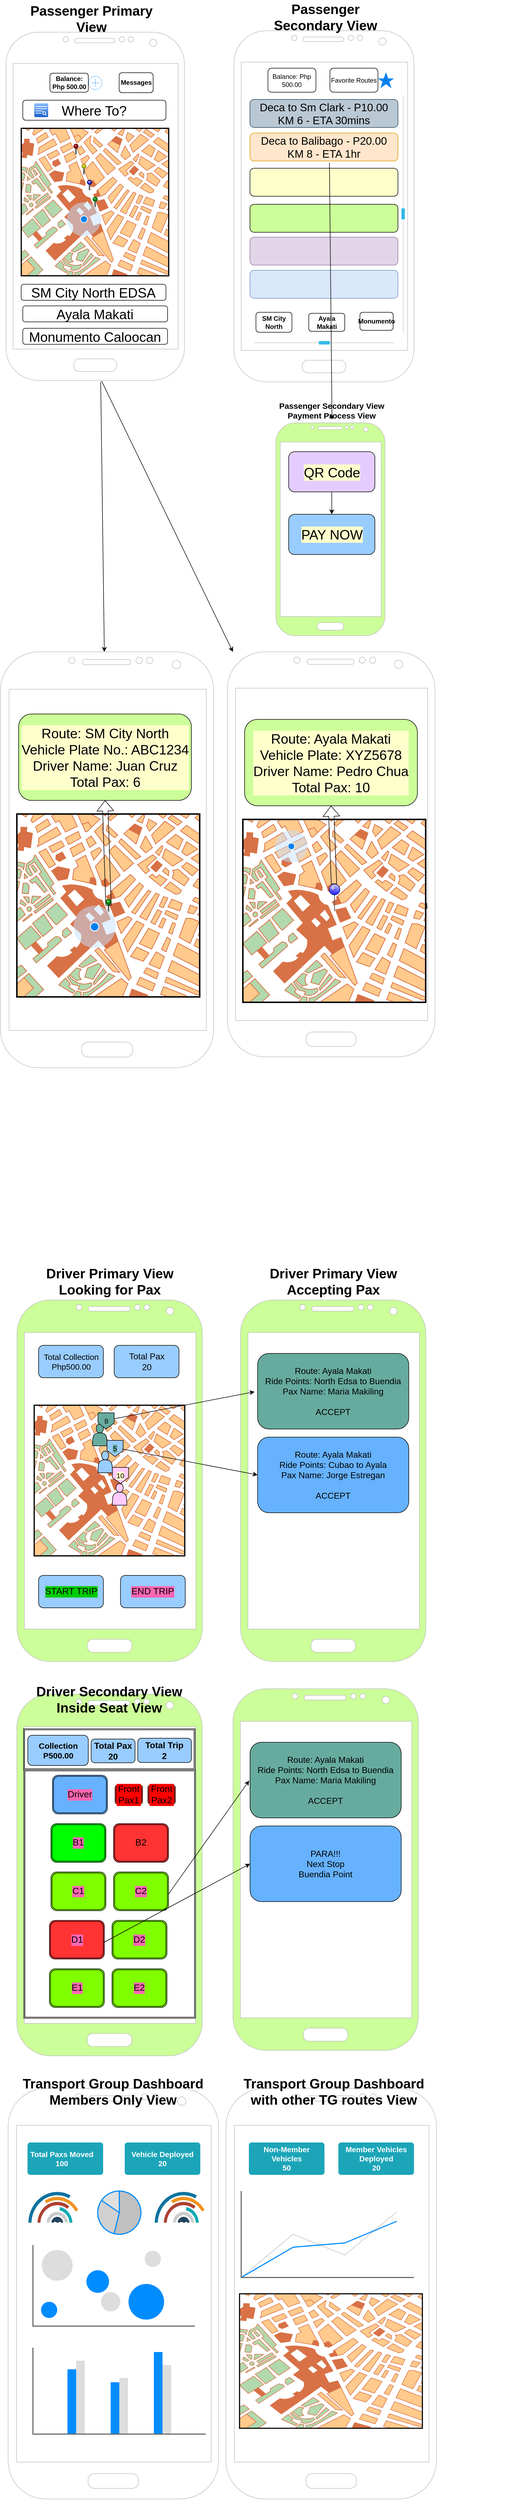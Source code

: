 <mxfile version="14.9.3" type="github">
  <diagram id="piDafpqhtRUU5qUU-vj8" name="Page-1">
    <mxGraphModel dx="1350" dy="1938" grid="1" gridSize="10" guides="1" tooltips="1" connect="1" arrows="1" fold="1" page="1" pageScale="1" pageWidth="827" pageHeight="1169" math="0" shadow="0">
      <root>
        <mxCell id="0" />
        <mxCell id="1" parent="0" />
        <mxCell id="udgCYuw0WRuSbdg0uXdK-69" value="" style="endArrow=classic;html=1;fontSize=25;fontColor=none;exitX=0.531;exitY=1.005;exitDx=0;exitDy=0;exitPerimeter=0;" parent="1" source="x3bXPSNRKuim9LjTw-3l-4" target="udgCYuw0WRuSbdg0uXdK-16" edge="1">
          <mxGeometry width="50" height="50" relative="1" as="geometry">
            <mxPoint x="710" y="-66" as="sourcePoint" />
            <mxPoint x="760" y="-116" as="targetPoint" />
          </mxGeometry>
        </mxCell>
        <mxCell id="udgCYuw0WRuSbdg0uXdK-70" value="" style="endArrow=classic;html=1;fontSize=25;fontColor=none;exitX=0.536;exitY=1.002;exitDx=0;exitDy=0;exitPerimeter=0;" parent="1" source="x3bXPSNRKuim9LjTw-3l-4" target="udgCYuw0WRuSbdg0uXdK-18" edge="1">
          <mxGeometry width="50" height="50" relative="1" as="geometry">
            <mxPoint x="496.906" y="-201.65" as="sourcePoint" />
            <mxPoint x="494.447" y="-146" as="targetPoint" />
          </mxGeometry>
        </mxCell>
        <mxCell id="udgCYuw0WRuSbdg0uXdK-122" value="" style="group" parent="1" vertex="1" connectable="0">
          <mxGeometry x="20" y="-1140" width="755.76" height="680" as="geometry" />
        </mxCell>
        <mxCell id="x3bXPSNRKuim9LjTw-3l-4" value="" style="verticalLabelPosition=bottom;verticalAlign=top;html=1;shadow=0;dashed=0;strokeWidth=1;shape=mxgraph.android.phone2;strokeColor=#c0c0c0;" parent="udgCYuw0WRuSbdg0uXdK-122" vertex="1">
          <mxGeometry y="32.601" width="330.571" height="644.62" as="geometry" />
        </mxCell>
        <mxCell id="x3bXPSNRKuim9LjTw-3l-10" value="" style="group" parent="udgCYuw0WRuSbdg0uXdK-122" vertex="1" connectable="0">
          <mxGeometry x="28.215" y="210.428" width="274.148" height="274.149" as="geometry" />
        </mxCell>
        <mxCell id="x3bXPSNRKuim9LjTw-3l-5" value="" style="verticalLabelPosition=bottom;shadow=0;dashed=0;align=center;html=1;verticalAlign=top;strokeWidth=1;shape=mxgraph.mockup.misc.map;" parent="x3bXPSNRKuim9LjTw-3l-10" vertex="1">
          <mxGeometry width="274.148" height="274.149" as="geometry" />
        </mxCell>
        <mxCell id="x3bXPSNRKuim9LjTw-3l-6" value="" style="verticalLabelPosition=top;shadow=0;dashed=0;align=center;html=1;verticalAlign=bottom;strokeWidth=1;shape=mxgraph.mockup.misc.pin;fillColor2=#ccccff;fillColor3=#0000ff;strokeColor=#000066;" parent="x3bXPSNRKuim9LjTw-3l-10" vertex="1">
          <mxGeometry x="122.937" y="96.323" width="7.409" height="18.524" as="geometry" />
        </mxCell>
        <mxCell id="x3bXPSNRKuim9LjTw-3l-7" value="" style="verticalLabelPosition=top;shadow=0;dashed=0;align=center;html=1;verticalAlign=bottom;strokeWidth=1;shape=mxgraph.mockup.misc.pin;fillColor2=#ffff00;fillColor3=#888800;strokeColor=#999900;" parent="x3bXPSNRKuim9LjTw-3l-10" vertex="1">
          <mxGeometry x="112.564" y="66.685" width="7.409" height="18.524" as="geometry" />
        </mxCell>
        <mxCell id="x3bXPSNRKuim9LjTw-3l-8" value="" style="verticalLabelPosition=top;shadow=0;dashed=0;align=center;html=1;verticalAlign=bottom;strokeWidth=1;shape=mxgraph.mockup.misc.pin;fillColor2=#dd0000;fillColor3=#440000;strokeColor=#660000;" parent="x3bXPSNRKuim9LjTw-3l-10" vertex="1">
          <mxGeometry x="97.745" y="29.638" width="7.409" height="18.524" as="geometry" />
        </mxCell>
        <mxCell id="x3bXPSNRKuim9LjTw-3l-9" value="" style="verticalLabelPosition=top;shadow=0;dashed=0;align=center;html=1;verticalAlign=bottom;strokeWidth=1;shape=mxgraph.mockup.misc.pin;fillColor2=#00dd00;fillColor3=#004400;strokeColor=#006600;" parent="x3bXPSNRKuim9LjTw-3l-10" vertex="1">
          <mxGeometry x="133.369" y="127.813" width="7.409" height="18.524" as="geometry" />
        </mxCell>
        <mxCell id="udgCYuw0WRuSbdg0uXdK-47" value="" style="html=1;verticalLabelPosition=bottom;labelBackgroundColor=#ffffff;verticalAlign=top;shadow=0;dashed=0;strokeWidth=2;shape=mxgraph.ios7.misc.current_location;strokeColor=#ffffff;fillColor=#0080F0;fontSize=25;" parent="x3bXPSNRKuim9LjTw-3l-10" vertex="1">
          <mxGeometry x="84.778" y="137.074" width="62.98" height="62.98" as="geometry" />
        </mxCell>
        <mxCell id="udgCYuw0WRuSbdg0uXdK-1" value="Passenger Primary View" style="text;html=1;strokeColor=none;fillColor=none;align=center;verticalAlign=middle;whiteSpace=wrap;rounded=0;fontStyle=1;fontSize=25;" parent="udgCYuw0WRuSbdg0uXdK-122" vertex="1">
          <mxGeometry x="43.716" y="2.964" width="228.951" height="7.409" as="geometry" />
        </mxCell>
        <mxCell id="udgCYuw0WRuSbdg0uXdK-2" value="" style="verticalLabelPosition=bottom;verticalAlign=top;html=1;shadow=0;dashed=0;strokeWidth=1;shape=mxgraph.android.phone2;strokeColor=#c0c0c0;fontSize=25;" parent="udgCYuw0WRuSbdg0uXdK-122" vertex="1">
          <mxGeometry x="422.336" y="29.823" width="333.424" height="650.177" as="geometry" />
        </mxCell>
        <mxCell id="udgCYuw0WRuSbdg0uXdK-3" value="Balance: Php 500.00" style="rounded=1;whiteSpace=wrap;html=1;" parent="udgCYuw0WRuSbdg0uXdK-122" vertex="1">
          <mxGeometry x="485.316" y="99.286" width="88.913" height="44.457" as="geometry" />
        </mxCell>
        <mxCell id="udgCYuw0WRuSbdg0uXdK-4" value="Deca to Sm Clark - P10.00&lt;br style=&quot;font-size: 20px;&quot;&gt;KM 6 - ETA 30mins" style="rounded=1;whiteSpace=wrap;html=1;fontSize=20;fillColor=#bac8d3;strokeColor=#23445d;" parent="udgCYuw0WRuSbdg0uXdK-122" vertex="1">
          <mxGeometry x="451.974" y="157.08" width="274.148" height="51.866" as="geometry" />
        </mxCell>
        <mxCell id="udgCYuw0WRuSbdg0uXdK-5" value="Deca to Balibago - P20.00&lt;br style=&quot;font-size: 20px;&quot;&gt;KM 8 - ETA 1hr" style="rounded=1;whiteSpace=wrap;html=1;fontSize=20;fillColor=#ffe6cc;strokeColor=#d79b00;" parent="udgCYuw0WRuSbdg0uXdK-122" vertex="1">
          <mxGeometry x="451.974" y="219.319" width="274.148" height="51.866" as="geometry" />
        </mxCell>
        <mxCell id="udgCYuw0WRuSbdg0uXdK-6" value="" style="rounded=1;whiteSpace=wrap;html=1;fontSize=25;labelBackgroundColor=#FFFFCC;noLabel=1;fontColor=none;fillColor=#FFFFCC;" parent="udgCYuw0WRuSbdg0uXdK-122" vertex="1">
          <mxGeometry x="451.974" y="284.522" width="274.148" height="51.866" as="geometry" />
        </mxCell>
        <mxCell id="udgCYuw0WRuSbdg0uXdK-7" value="" style="rounded=1;whiteSpace=wrap;html=1;fontSize=25;fillColor=#CCFF99;" parent="udgCYuw0WRuSbdg0uXdK-122" vertex="1">
          <mxGeometry x="451.974" y="351.207" width="274.148" height="51.866" as="geometry" />
        </mxCell>
        <mxCell id="udgCYuw0WRuSbdg0uXdK-8" value="" style="rounded=1;whiteSpace=wrap;html=1;fontSize=25;fillColor=#e1d5e7;strokeColor=#9673a6;" parent="udgCYuw0WRuSbdg0uXdK-122" vertex="1">
          <mxGeometry x="451.974" y="411.964" width="274.148" height="51.866" as="geometry" />
        </mxCell>
        <mxCell id="udgCYuw0WRuSbdg0uXdK-9" value="" style="rounded=1;whiteSpace=wrap;html=1;fontSize=25;fillColor=#dae8fc;strokeColor=#6c8ebf;" parent="udgCYuw0WRuSbdg0uXdK-122" vertex="1">
          <mxGeometry x="451.974" y="473.462" width="274.148" height="51.866" as="geometry" />
        </mxCell>
        <mxCell id="udgCYuw0WRuSbdg0uXdK-11" value="Passenger Secondary View" style="text;html=1;strokeColor=none;fillColor=none;align=center;verticalAlign=middle;whiteSpace=wrap;rounded=0;fontStyle=1;fontSize=25;" parent="udgCYuw0WRuSbdg0uXdK-122" vertex="1">
          <mxGeometry x="464.57" width="254.143" height="7.409" as="geometry" />
        </mxCell>
        <mxCell id="udgCYuw0WRuSbdg0uXdK-12" value="SM City North EDSA" style="rounded=1;whiteSpace=wrap;html=1;fontSize=25;" parent="udgCYuw0WRuSbdg0uXdK-122" vertex="1">
          <mxGeometry x="28.215" y="499.395" width="268.161" height="29.638" as="geometry" />
        </mxCell>
        <mxCell id="udgCYuw0WRuSbdg0uXdK-13" value="Where To?" style="rounded=1;whiteSpace=wrap;html=1;fontSize=25;" parent="udgCYuw0WRuSbdg0uXdK-122" vertex="1">
          <mxGeometry x="31.208" y="158.562" width="265.168" height="37.047" as="geometry" />
        </mxCell>
        <mxCell id="udgCYuw0WRuSbdg0uXdK-19" value="&lt;b&gt;SM City North&lt;/b&gt;" style="rounded=1;whiteSpace=wrap;html=1;" parent="udgCYuw0WRuSbdg0uXdK-122" vertex="1">
          <mxGeometry x="463.088" y="551.261" width="66.685" height="37.047" as="geometry" />
        </mxCell>
        <mxCell id="udgCYuw0WRuSbdg0uXdK-20" value="&lt;b&gt;Ayala Makati&lt;/b&gt;" style="rounded=1;whiteSpace=wrap;html=1;" parent="udgCYuw0WRuSbdg0uXdK-122" vertex="1">
          <mxGeometry x="560.892" y="553.114" width="66.685" height="33.342" as="geometry" />
        </mxCell>
        <mxCell id="udgCYuw0WRuSbdg0uXdK-21" value="&lt;b&gt;Monumento&lt;/b&gt;" style="rounded=1;whiteSpace=wrap;html=1;" parent="udgCYuw0WRuSbdg0uXdK-122" vertex="1">
          <mxGeometry x="655.733" y="551.261" width="61.498" height="33.342" as="geometry" />
        </mxCell>
        <mxCell id="udgCYuw0WRuSbdg0uXdK-35" value="" style="verticalLabelPosition=bottom;verticalAlign=top;html=1;shadow=0;dashed=0;strokeWidth=1;shape=mxgraph.android.quickscroll3;dy=0.5;fillColor=#33b5e5;strokeColor=#66D5F5;fontSize=25;" parent="udgCYuw0WRuSbdg0uXdK-122" vertex="1">
          <mxGeometry x="733.532" y="149.67" width="4.446" height="438.638" as="geometry" />
        </mxCell>
        <mxCell id="udgCYuw0WRuSbdg0uXdK-37" value="Messages" style="rounded=1;whiteSpace=wrap;html=1;fontStyle=1" parent="udgCYuw0WRuSbdg0uXdK-122" vertex="1">
          <mxGeometry x="209.686" y="107.622" width="62.98" height="37.047" as="geometry" />
        </mxCell>
        <mxCell id="udgCYuw0WRuSbdg0uXdK-38" value="Favorite Routes" style="rounded=1;whiteSpace=wrap;html=1;" parent="udgCYuw0WRuSbdg0uXdK-122" vertex="1">
          <mxGeometry x="600.162" y="99.286" width="88.913" height="44.457" as="geometry" />
        </mxCell>
        <mxCell id="udgCYuw0WRuSbdg0uXdK-39" value="" style="verticalLabelPosition=bottom;verticalAlign=top;html=1;shadow=0;dashed=0;strokeWidth=1;shape=mxgraph.android.quickscroll3;dy=0.5;fillColor=#33b5e5;strokeColor=#66D5F5;fontSize=25;rotation=90;" parent="udgCYuw0WRuSbdg0uXdK-122" vertex="1">
          <mxGeometry x="587.566" y="477.908" width="4.446" height="259.33" as="geometry" />
        </mxCell>
        <mxCell id="udgCYuw0WRuSbdg0uXdK-46" value="" style="verticalLabelPosition=bottom;verticalAlign=top;html=1;shadow=0;dashed=0;strokeWidth=1;shape=mxgraph.ios.iSortFindIcon;fillColor=#8BbEff;fillColor2=#135Ec8;strokeColor=#ffffff;fontSize=25;" parent="udgCYuw0WRuSbdg0uXdK-122" vertex="1">
          <mxGeometry x="51.866" y="163.563" width="27.044" height="27.044" as="geometry" />
        </mxCell>
        <mxCell id="udgCYuw0WRuSbdg0uXdK-52" value="Monumento Caloocan" style="rounded=1;whiteSpace=wrap;html=1;fontSize=25;" parent="udgCYuw0WRuSbdg0uXdK-122" vertex="1">
          <mxGeometry x="31.208" y="580.899" width="268.161" height="29.638" as="geometry" />
        </mxCell>
        <mxCell id="udgCYuw0WRuSbdg0uXdK-54" value="" style="html=1;verticalLabelPosition=bottom;labelBackgroundColor=#ffffff;verticalAlign=top;shadow=0;dashed=0;strokeWidth=2;shape=mxgraph.ios7.misc.star;fillColor=#0080f0;strokeColor=none;fontSize=25;" parent="udgCYuw0WRuSbdg0uXdK-122" vertex="1">
          <mxGeometry x="689.075" y="106.696" width="29.638" height="29.638" as="geometry" />
        </mxCell>
        <mxCell id="udgCYuw0WRuSbdg0uXdK-53" value="Ayala Makati" style="rounded=1;whiteSpace=wrap;html=1;fontSize=25;" parent="udgCYuw0WRuSbdg0uXdK-122" vertex="1">
          <mxGeometry x="31.208" y="539.406" width="268.161" height="29.638" as="geometry" />
        </mxCell>
        <mxCell id="udgCYuw0WRuSbdg0uXdK-55" value="" style="group" parent="udgCYuw0WRuSbdg0uXdK-122" vertex="1" connectable="0">
          <mxGeometry x="81.504" y="108.548" width="96.322" height="35.195" as="geometry" />
        </mxCell>
        <mxCell id="x3bXPSNRKuim9LjTw-3l-11" value="Balance: Php 500.00" style="rounded=1;whiteSpace=wrap;html=1;fontStyle=1" parent="udgCYuw0WRuSbdg0uXdK-55" vertex="1">
          <mxGeometry width="71.101" height="35.195" as="geometry" />
        </mxCell>
        <mxCell id="udgCYuw0WRuSbdg0uXdK-51" value="" style="html=1;verticalLabelPosition=bottom;labelBackgroundColor=#ffffff;verticalAlign=top;shadow=0;dashed=0;strokeWidth=2;shape=mxgraph.ios7.misc.increase;strokeColor=#0080f0;fontSize=25;" parent="udgCYuw0WRuSbdg0uXdK-55" vertex="1">
          <mxGeometry x="71.627" y="5.557" width="24.696" height="24.696" as="geometry" />
        </mxCell>
        <mxCell id="udgCYuw0WRuSbdg0uXdK-74" value="" style="endArrow=classic;html=1;fontSize=25;fontColor=none;exitX=0.537;exitY=1.063;exitDx=0;exitDy=0;exitPerimeter=0;" parent="1" source="udgCYuw0WRuSbdg0uXdK-5" edge="1">
          <mxGeometry width="50" height="50" relative="1" as="geometry">
            <mxPoint x="1540" y="-760" as="sourcePoint" />
            <mxPoint x="624" y="-390" as="targetPoint" />
          </mxGeometry>
        </mxCell>
        <mxCell id="udgCYuw0WRuSbdg0uXdK-124" value="" style="group" parent="1" vertex="1" connectable="0">
          <mxGeometry x="10" y="30" width="976" height="780" as="geometry" />
        </mxCell>
        <mxCell id="udgCYuw0WRuSbdg0uXdK-16" value="" style="verticalLabelPosition=bottom;verticalAlign=top;html=1;shadow=0;dashed=0;strokeWidth=1;shape=mxgraph.android.phone2;strokeColor=#c0c0c0;fontSize=25;" parent="udgCYuw0WRuSbdg0uXdK-124" vertex="1">
          <mxGeometry y="10" width="394.87" height="770" as="geometry" />
        </mxCell>
        <mxCell id="udgCYuw0WRuSbdg0uXdK-56" value="Route: SM City North&lt;br&gt;Vehicle Plate No.: ABC1234&lt;br&gt;Driver Name: Juan Cruz&lt;br&gt;Total Pax: 6" style="rounded=1;whiteSpace=wrap;html=1;labelBackgroundColor=#FFFFCC;fontSize=25;fontColor=none;fillColor=#CCFF99;" parent="udgCYuw0WRuSbdg0uXdK-124" vertex="1">
          <mxGeometry x="33.5" y="125" width="320" height="160" as="geometry" />
        </mxCell>
        <mxCell id="udgCYuw0WRuSbdg0uXdK-60" value="" style="group" parent="udgCYuw0WRuSbdg0uXdK-124" vertex="1" connectable="0">
          <mxGeometry x="30" y="310" width="340" height="340" as="geometry" />
        </mxCell>
        <mxCell id="udgCYuw0WRuSbdg0uXdK-57" value="" style="verticalLabelPosition=bottom;shadow=0;dashed=0;align=center;html=1;verticalAlign=top;strokeWidth=1;shape=mxgraph.mockup.misc.map;" parent="udgCYuw0WRuSbdg0uXdK-60" vertex="1">
          <mxGeometry width="340.0" height="340" as="geometry" />
        </mxCell>
        <mxCell id="udgCYuw0WRuSbdg0uXdK-58" value="" style="verticalLabelPosition=top;shadow=0;dashed=0;align=center;html=1;verticalAlign=bottom;strokeWidth=1;shape=mxgraph.mockup.misc.pin;fillColor2=#00dd00;fillColor3=#004400;strokeColor=#006600;" parent="udgCYuw0WRuSbdg0uXdK-60" vertex="1">
          <mxGeometry x="165.405" y="158.514" width="9.189" height="22.973" as="geometry" />
        </mxCell>
        <mxCell id="udgCYuw0WRuSbdg0uXdK-59" value="" style="html=1;verticalLabelPosition=bottom;labelBackgroundColor=#ffffff;verticalAlign=top;shadow=0;dashed=0;strokeWidth=2;shape=mxgraph.ios7.misc.current_location;strokeColor=#ffffff;fillColor=#0080F0;fontSize=25;" parent="udgCYuw0WRuSbdg0uXdK-60" vertex="1">
          <mxGeometry x="105.143" y="170" width="78.108" height="78.108" as="geometry" />
        </mxCell>
        <mxCell id="udgCYuw0WRuSbdg0uXdK-61" value="" style="shape=flexArrow;endArrow=classic;html=1;fontSize=25;fontColor=none;entryX=0.5;entryY=1;entryDx=0;entryDy=0;" parent="udgCYuw0WRuSbdg0uXdK-60" target="udgCYuw0WRuSbdg0uXdK-56" edge="1">
          <mxGeometry width="50" height="50" relative="1" as="geometry">
            <mxPoint x="170" y="170" as="sourcePoint" />
            <mxPoint x="200" y="60" as="targetPoint" />
          </mxGeometry>
        </mxCell>
        <mxCell id="udgCYuw0WRuSbdg0uXdK-66" value="" style="shape=flexArrow;endArrow=none;html=1;fontSize=25;fontColor=none;entryX=0.5;entryY=1;entryDx=0;entryDy=0;" parent="udgCYuw0WRuSbdg0uXdK-124" target="udgCYuw0WRuSbdg0uXdK-65" edge="1">
          <mxGeometry width="50" height="50" relative="1" as="geometry">
            <mxPoint x="790.0" y="480" as="sourcePoint" />
            <mxPoint x="783.5" y="285" as="targetPoint" />
          </mxGeometry>
        </mxCell>
        <mxCell id="udgCYuw0WRuSbdg0uXdK-127" value="" style="group" parent="udgCYuw0WRuSbdg0uXdK-124" vertex="1" connectable="0">
          <mxGeometry x="420" y="10" width="384.62" height="750" as="geometry" />
        </mxCell>
        <mxCell id="udgCYuw0WRuSbdg0uXdK-18" value="" style="verticalLabelPosition=bottom;verticalAlign=top;html=1;shadow=0;dashed=0;strokeWidth=1;shape=mxgraph.android.phone2;strokeColor=#c0c0c0;fontSize=25;" parent="udgCYuw0WRuSbdg0uXdK-127" vertex="1">
          <mxGeometry width="384.62" height="750" as="geometry" />
        </mxCell>
        <mxCell id="udgCYuw0WRuSbdg0uXdK-62" value="Route: Ayala Makati&lt;br&gt;Vehicle Plate: XYZ5678&lt;br&gt;Driver Name: Pedro Chua&lt;br&gt;Total Pax: 10" style="rounded=1;whiteSpace=wrap;html=1;labelBackgroundColor=#FFFFCC;fontSize=25;fontColor=none;fillColor=#CCFF99;" parent="udgCYuw0WRuSbdg0uXdK-127" vertex="1">
          <mxGeometry x="32.12" y="125" width="320" height="160" as="geometry" />
        </mxCell>
        <mxCell id="udgCYuw0WRuSbdg0uXdK-63" value="" style="verticalLabelPosition=bottom;shadow=0;dashed=0;align=center;html=1;verticalAlign=top;strokeWidth=1;shape=mxgraph.mockup.misc.map;" parent="udgCYuw0WRuSbdg0uXdK-127" vertex="1">
          <mxGeometry x="28.62" y="310" width="340.0" height="340" as="geometry" />
        </mxCell>
        <mxCell id="udgCYuw0WRuSbdg0uXdK-64" value="" style="shape=flexArrow;endArrow=classic;html=1;fontSize=25;fontColor=none;entryX=0.5;entryY=1;entryDx=0;entryDy=0;startArrow=none;" parent="udgCYuw0WRuSbdg0uXdK-127" source="udgCYuw0WRuSbdg0uXdK-65" target="udgCYuw0WRuSbdg0uXdK-62" edge="1">
          <mxGeometry width="50" height="50" relative="1" as="geometry">
            <mxPoint x="198.62" y="480" as="sourcePoint" />
            <mxPoint x="-21.38" y="-320" as="targetPoint" />
          </mxGeometry>
        </mxCell>
        <mxCell id="udgCYuw0WRuSbdg0uXdK-65" value="" style="verticalLabelPosition=top;html=1;shadow=0;dashed=0;verticalAlign=bottom;strokeWidth=1;shape=mxgraph.ios.iPin;fillColor2=#ccccff;fillColor3=#0000ff;strokeColor=#000066;labelBackgroundColor=#FFFFCC;fontSize=25;fontColor=none;fillColor=#CCFF99;" parent="udgCYuw0WRuSbdg0uXdK-127" vertex="1">
          <mxGeometry x="188.62" y="430" width="20" height="50" as="geometry" />
        </mxCell>
        <mxCell id="udgCYuw0WRuSbdg0uXdK-68" value="" style="html=1;verticalLabelPosition=bottom;labelBackgroundColor=#ffffff;verticalAlign=top;shadow=0;dashed=0;strokeWidth=2;shape=mxgraph.ios7.misc.current_location;strokeColor=#ffffff;fillColor=#0080F0;fontSize=25;fontColor=none;" parent="udgCYuw0WRuSbdg0uXdK-127" vertex="1">
          <mxGeometry x="88.62" y="330" width="60" height="60" as="geometry" />
        </mxCell>
        <mxCell id="udgCYuw0WRuSbdg0uXdK-123" value="" style="group" parent="1" vertex="1" connectable="0">
          <mxGeometry x="520" y="-410" width="204.97" height="420" as="geometry" />
        </mxCell>
        <mxCell id="udgCYuw0WRuSbdg0uXdK-72" value="" style="verticalLabelPosition=bottom;verticalAlign=top;html=1;shadow=0;dashed=0;strokeWidth=1;shape=mxgraph.android.phone2;strokeColor=#c0c0c0;labelBackgroundColor=#FFFFCC;fontSize=25;fontColor=none;fillColor=#CCFF99;" parent="udgCYuw0WRuSbdg0uXdK-123" vertex="1">
          <mxGeometry y="26.028" width="202.036" height="393.972" as="geometry" />
        </mxCell>
        <mxCell id="udgCYuw0WRuSbdg0uXdK-73" value="QR Code" style="rounded=1;whiteSpace=wrap;html=1;labelBackgroundColor=#FFFFCC;fontSize=25;fontColor=none;fillColor=#E5CCFF;" parent="udgCYuw0WRuSbdg0uXdK-123" vertex="1">
          <mxGeometry x="23.662" y="79.268" width="159.717" height="74.535" as="geometry" />
        </mxCell>
        <mxCell id="udgCYuw0WRuSbdg0uXdK-76" value="PAY NOW" style="rounded=1;whiteSpace=wrap;html=1;labelBackgroundColor=#FFFFCC;fontSize=25;fontColor=none;fillColor=#99CCFF;" parent="udgCYuw0WRuSbdg0uXdK-123" vertex="1">
          <mxGeometry x="23.662" y="195.211" width="159.717" height="74.535" as="geometry" />
        </mxCell>
        <mxCell id="udgCYuw0WRuSbdg0uXdK-96" value="Passenger Secondary View&lt;br style=&quot;font-size: 15px;&quot;&gt;Payment Process View" style="text;html=1;strokeColor=none;fillColor=none;align=center;verticalAlign=middle;whiteSpace=wrap;rounded=0;fontStyle=1;fontSize=15;" parent="udgCYuw0WRuSbdg0uXdK-123" vertex="1">
          <mxGeometry x="2.07" width="202.9" height="5.915" as="geometry" />
        </mxCell>
        <mxCell id="udgCYuw0WRuSbdg0uXdK-77" value="" style="endArrow=classic;html=1;fontSize=25;fontColor=none;entryX=0.5;entryY=0;entryDx=0;entryDy=0;exitX=0.5;exitY=1;exitDx=0;exitDy=0;" parent="udgCYuw0WRuSbdg0uXdK-123" source="udgCYuw0WRuSbdg0uXdK-73" target="udgCYuw0WRuSbdg0uXdK-76" edge="1">
          <mxGeometry width="50" height="50" relative="1" as="geometry">
            <mxPoint x="910.978" y="-449.577" as="sourcePoint" />
            <mxPoint x="940.555" y="-479.155" as="targetPoint" />
          </mxGeometry>
        </mxCell>
        <mxCell id="udgCYuw0WRuSbdg0uXdK-126" value="" style="group" parent="1" vertex="1" connectable="0">
          <mxGeometry x="40" y="1200" width="757.84" height="1439.5" as="geometry" />
        </mxCell>
        <mxCell id="udgCYuw0WRuSbdg0uXdK-71" value="" style="verticalLabelPosition=bottom;verticalAlign=top;html=1;shadow=0;dashed=0;strokeWidth=1;shape=mxgraph.android.phone2;strokeColor=#c0c0c0;labelBackgroundColor=#FFFFCC;fontSize=25;fontColor=none;fillColor=#CCFF99;" parent="udgCYuw0WRuSbdg0uXdK-126" vertex="1">
          <mxGeometry x="414.5" y="40" width="343.34" height="669.5" as="geometry" />
        </mxCell>
        <mxCell id="udgCYuw0WRuSbdg0uXdK-78" value="" style="verticalLabelPosition=bottom;verticalAlign=top;html=1;shadow=0;dashed=0;strokeWidth=1;shape=mxgraph.android.phone2;strokeColor=#c0c0c0;labelBackgroundColor=#FFFFCC;fontSize=25;fontColor=none;fillColor=#CCFF99;" parent="udgCYuw0WRuSbdg0uXdK-126" vertex="1">
          <mxGeometry x="0.5" y="40" width="343.34" height="669.5" as="geometry" />
        </mxCell>
        <mxCell id="udgCYuw0WRuSbdg0uXdK-79" value="" style="verticalLabelPosition=bottom;shadow=0;dashed=0;align=center;html=1;verticalAlign=top;strokeWidth=1;shape=mxgraph.mockup.misc.map;" parent="udgCYuw0WRuSbdg0uXdK-126" vertex="1">
          <mxGeometry x="32.17" y="234.75" width="280" height="280" as="geometry" />
        </mxCell>
        <mxCell id="udgCYuw0WRuSbdg0uXdK-80" value="Total Collection&lt;br style=&quot;font-size: 15px;&quot;&gt;Php500.00" style="rounded=1;whiteSpace=wrap;html=1;labelBackgroundColor=none;fontSize=15;fontColor=none;fillColor=#99CCFF;" parent="udgCYuw0WRuSbdg0uXdK-126" vertex="1">
          <mxGeometry x="40.5" y="124" width="120" height="60" as="geometry" />
        </mxCell>
        <mxCell id="udgCYuw0WRuSbdg0uXdK-81" value="Total Pax&lt;br style=&quot;font-size: 16px;&quot;&gt;20" style="rounded=1;whiteSpace=wrap;html=1;labelBackgroundColor=#99CCFF;fontSize=16;fontColor=none;fillColor=#99CCFF;" parent="udgCYuw0WRuSbdg0uXdK-126" vertex="1">
          <mxGeometry x="180.5" y="124" width="120" height="60" as="geometry" />
        </mxCell>
        <mxCell id="udgCYuw0WRuSbdg0uXdK-82" value="START TRIP" style="rounded=1;whiteSpace=wrap;html=1;labelBackgroundColor=#00CC00;fontSize=17;fontColor=none;fillColor=#99CCFF;" parent="udgCYuw0WRuSbdg0uXdK-126" vertex="1">
          <mxGeometry x="40.5" y="550" width="120" height="60" as="geometry" />
        </mxCell>
        <mxCell id="udgCYuw0WRuSbdg0uXdK-83" value="END TRIP" style="rounded=1;whiteSpace=wrap;html=1;labelBackgroundColor=#FF66B3;fontSize=17;fontColor=none;fillColor=#99CCFF;" parent="udgCYuw0WRuSbdg0uXdK-126" vertex="1">
          <mxGeometry x="192.17" y="550" width="120" height="60" as="geometry" />
        </mxCell>
        <mxCell id="udgCYuw0WRuSbdg0uXdK-84" value="" style="shape=actor;whiteSpace=wrap;html=1;labelBackgroundColor=#FFFFCC;fontSize=25;fontColor=none;fillColor=#67AB9F;" parent="udgCYuw0WRuSbdg0uXdK-126" vertex="1">
          <mxGeometry x="140.5" y="270" width="26.67" height="40" as="geometry" />
        </mxCell>
        <mxCell id="udgCYuw0WRuSbdg0uXdK-85" value="" style="shape=actor;whiteSpace=wrap;html=1;labelBackgroundColor=#FFFFCC;fontSize=25;fontColor=none;fillColor=#99CCFF;" parent="udgCYuw0WRuSbdg0uXdK-126" vertex="1">
          <mxGeometry x="150.5" y="320" width="26.67" height="40" as="geometry" />
        </mxCell>
        <mxCell id="udgCYuw0WRuSbdg0uXdK-86" value="" style="shape=actor;whiteSpace=wrap;html=1;labelBackgroundColor=#FFFFCC;fontSize=25;fontColor=none;fillColor=#FFCCFF;" parent="udgCYuw0WRuSbdg0uXdK-126" vertex="1">
          <mxGeometry x="177.17" y="380" width="26.67" height="40" as="geometry" />
        </mxCell>
        <mxCell id="udgCYuw0WRuSbdg0uXdK-87" value="&lt;font style=&quot;font-size: 13px;&quot;&gt;10&lt;/font&gt;" style="shape=offPageConnector;whiteSpace=wrap;html=1;labelBackgroundColor=#FFFFCC;fontSize=13;fontColor=none;fillColor=#FFCCFF;" parent="udgCYuw0WRuSbdg0uXdK-126" vertex="1">
          <mxGeometry x="177.17" y="350" width="30" height="30" as="geometry" />
        </mxCell>
        <mxCell id="udgCYuw0WRuSbdg0uXdK-88" value="&lt;font style=&quot;font-size: 13px&quot;&gt;8&lt;/font&gt;" style="shape=offPageConnector;whiteSpace=wrap;html=1;labelBackgroundColor=#67AB9F;fontSize=13;fontColor=none;fillColor=#67AB9F;" parent="udgCYuw0WRuSbdg0uXdK-126" vertex="1">
          <mxGeometry x="150.5" y="249" width="30" height="30" as="geometry" />
        </mxCell>
        <mxCell id="udgCYuw0WRuSbdg0uXdK-89" value="&lt;font style=&quot;font-size: 13px&quot;&gt;5&lt;/font&gt;" style="shape=offPageConnector;whiteSpace=wrap;html=1;labelBackgroundColor=#67AB9F;fontSize=13;fontColor=none;fillColor=#99CCFF;" parent="udgCYuw0WRuSbdg0uXdK-126" vertex="1">
          <mxGeometry x="167.17" y="300" width="30" height="30" as="geometry" />
        </mxCell>
        <mxCell id="udgCYuw0WRuSbdg0uXdK-90" value="Driver Primary View&lt;br&gt;Looking for Pax" style="text;html=1;strokeColor=none;fillColor=none;align=center;verticalAlign=middle;whiteSpace=wrap;rounded=0;fontStyle=1;fontSize=25;" parent="udgCYuw0WRuSbdg0uXdK-126" vertex="1">
          <mxGeometry x="0.5" width="343" height="10" as="geometry" />
        </mxCell>
        <mxCell id="udgCYuw0WRuSbdg0uXdK-91" value="&lt;font style=&quot;font-size: 16px;&quot;&gt;Route: Ayala Makati&lt;br style=&quot;font-size: 16px;&quot;&gt;Ride Points: North Edsa to Buendia&lt;br style=&quot;font-size: 16px;&quot;&gt;Pax Name: Maria Makiling&lt;br style=&quot;font-size: 16px;&quot;&gt;&lt;br style=&quot;font-size: 16px;&quot;&gt;ACCEPT&lt;/font&gt;" style="rounded=1;whiteSpace=wrap;html=1;labelBackgroundColor=#67AB9F;fontSize=16;fontColor=none;fillColor=#67AB9F;" parent="udgCYuw0WRuSbdg0uXdK-126" vertex="1">
          <mxGeometry x="446.17" y="139" width="280" height="140" as="geometry" />
        </mxCell>
        <mxCell id="udgCYuw0WRuSbdg0uXdK-92" value="" style="endArrow=classic;html=1;fontSize=16;fontColor=none;exitX=0.53;exitY=0.09;exitDx=0;exitDy=0;exitPerimeter=0;" parent="udgCYuw0WRuSbdg0uXdK-126" source="udgCYuw0WRuSbdg0uXdK-79" edge="1">
          <mxGeometry width="50" height="50" relative="1" as="geometry">
            <mxPoint x="390.5" y="260" as="sourcePoint" />
            <mxPoint x="440.5" y="210" as="targetPoint" />
          </mxGeometry>
        </mxCell>
        <mxCell id="udgCYuw0WRuSbdg0uXdK-93" value="&lt;font style=&quot;font-size: 16px&quot;&gt;Route: Ayala Makati&lt;br style=&quot;font-size: 16px&quot;&gt;Ride Points: Cubao to Ayala&lt;br style=&quot;font-size: 16px&quot;&gt;Pax Name: Jorge Estregan&lt;br style=&quot;font-size: 16px&quot;&gt;&lt;br style=&quot;font-size: 16px&quot;&gt;ACCEPT&lt;/font&gt;" style="rounded=1;whiteSpace=wrap;html=1;labelBackgroundColor=#66B2FF;fontSize=16;fontColor=none;fillColor=#66B2FF;" parent="udgCYuw0WRuSbdg0uXdK-126" vertex="1">
          <mxGeometry x="446.17" y="294" width="280" height="140" as="geometry" />
        </mxCell>
        <mxCell id="udgCYuw0WRuSbdg0uXdK-94" value="" style="endArrow=classic;html=1;fontSize=16;fontColor=none;exitX=0.583;exitY=0.29;exitDx=0;exitDy=0;exitPerimeter=0;entryX=0;entryY=0.5;entryDx=0;entryDy=0;" parent="udgCYuw0WRuSbdg0uXdK-126" source="udgCYuw0WRuSbdg0uXdK-79" target="udgCYuw0WRuSbdg0uXdK-93" edge="1">
          <mxGeometry width="50" height="50" relative="1" as="geometry">
            <mxPoint x="190.57" y="269.95" as="sourcePoint" />
            <mxPoint x="450.5" y="220" as="targetPoint" />
          </mxGeometry>
        </mxCell>
        <mxCell id="udgCYuw0WRuSbdg0uXdK-95" value="Driver Primary View&lt;br&gt;Accepting Pax" style="text;html=1;strokeColor=none;fillColor=none;align=center;verticalAlign=middle;whiteSpace=wrap;rounded=0;fontStyle=1;fontSize=25;" parent="udgCYuw0WRuSbdg0uXdK-126" vertex="1">
          <mxGeometry x="414.5" width="343" height="10" as="geometry" />
        </mxCell>
        <mxCell id="udgCYuw0WRuSbdg0uXdK-97" value="" style="verticalLabelPosition=bottom;verticalAlign=top;html=1;shadow=0;dashed=0;strokeWidth=1;shape=mxgraph.android.phone2;strokeColor=#c0c0c0;labelBackgroundColor=#FFFFCC;fontSize=25;fontColor=none;fillColor=#CCFF99;" parent="udgCYuw0WRuSbdg0uXdK-126" vertex="1">
          <mxGeometry x="0.16" y="770" width="343.34" height="669.5" as="geometry" />
        </mxCell>
        <mxCell id="udgCYuw0WRuSbdg0uXdK-109" value="" style="group" parent="udgCYuw0WRuSbdg0uXdK-126" vertex="1" connectable="0">
          <mxGeometry x="60.5" y="920" width="233.34" height="430" as="geometry" />
        </mxCell>
        <mxCell id="udgCYuw0WRuSbdg0uXdK-98" value="B1" style="shape=ext;double=1;rounded=1;whiteSpace=wrap;html=1;labelBackgroundColor=#FF66B3;fontSize=17;fontColor=none;fillColor=#00FF00;" parent="udgCYuw0WRuSbdg0uXdK-109" vertex="1">
          <mxGeometry x="2.834" y="89.583" width="101.817" height="71.667" as="geometry" />
        </mxCell>
        <mxCell id="udgCYuw0WRuSbdg0uXdK-99" value="B2" style="shape=ext;double=1;rounded=1;whiteSpace=wrap;html=1;labelBackgroundColor=#FF3333;fontSize=17;fontColor=none;fillColor=#FF3333;" parent="udgCYuw0WRuSbdg0uXdK-109" vertex="1">
          <mxGeometry x="118.795" y="89.583" width="101.817" height="71.667" as="geometry" />
        </mxCell>
        <mxCell id="udgCYuw0WRuSbdg0uXdK-100" value="C1" style="shape=ext;double=1;rounded=1;whiteSpace=wrap;html=1;labelBackgroundColor=#FF66B3;fontSize=17;fontColor=none;fillColor=#80FF00;" parent="udgCYuw0WRuSbdg0uXdK-109" vertex="1">
          <mxGeometry x="2.834" y="179.167" width="101.817" height="71.667" as="geometry" />
        </mxCell>
        <mxCell id="udgCYuw0WRuSbdg0uXdK-101" value="C2" style="shape=ext;double=1;rounded=1;whiteSpace=wrap;html=1;labelBackgroundColor=#FF66B3;fontSize=17;fontColor=none;fillColor=#80FF00;" parent="udgCYuw0WRuSbdg0uXdK-109" vertex="1">
          <mxGeometry x="118.795" y="179.167" width="101.817" height="71.667" as="geometry" />
        </mxCell>
        <mxCell id="udgCYuw0WRuSbdg0uXdK-102" value="D1" style="shape=ext;double=1;rounded=1;whiteSpace=wrap;html=1;labelBackgroundColor=#FF66B3;fontSize=17;fontColor=none;fillColor=#FF3333;" parent="udgCYuw0WRuSbdg0uXdK-109" vertex="1">
          <mxGeometry y="268.75" width="101.817" height="71.667" as="geometry" />
        </mxCell>
        <mxCell id="udgCYuw0WRuSbdg0uXdK-103" value="D2" style="shape=ext;double=1;rounded=1;whiteSpace=wrap;html=1;labelBackgroundColor=#FF66B3;fontSize=17;fontColor=none;fillColor=#80FF00;" parent="udgCYuw0WRuSbdg0uXdK-109" vertex="1">
          <mxGeometry x="115.962" y="268.75" width="101.817" height="71.667" as="geometry" />
        </mxCell>
        <mxCell id="udgCYuw0WRuSbdg0uXdK-104" value="E1" style="shape=ext;double=1;rounded=1;whiteSpace=wrap;html=1;labelBackgroundColor=#FF66B3;fontSize=17;fontColor=none;fillColor=#80FF00;" parent="udgCYuw0WRuSbdg0uXdK-109" vertex="1">
          <mxGeometry y="358.333" width="101.817" height="71.667" as="geometry" />
        </mxCell>
        <mxCell id="udgCYuw0WRuSbdg0uXdK-105" value="E2" style="shape=ext;double=1;rounded=1;whiteSpace=wrap;html=1;labelBackgroundColor=#FF66B3;fontSize=17;fontColor=none;fillColor=#80FF00;" parent="udgCYuw0WRuSbdg0uXdK-109" vertex="1">
          <mxGeometry x="115.962" y="358.333" width="101.817" height="71.667" as="geometry" />
        </mxCell>
        <mxCell id="udgCYuw0WRuSbdg0uXdK-106" value="Driver" style="shape=ext;double=1;rounded=1;whiteSpace=wrap;html=1;labelBackgroundColor=#FF66B3;fontSize=17;fontColor=none;fillColor=#66B2FF;" parent="udgCYuw0WRuSbdg0uXdK-109" vertex="1">
          <mxGeometry x="5.659" width="101.817" height="71.667" as="geometry" />
        </mxCell>
        <mxCell id="udgCYuw0WRuSbdg0uXdK-107" value="Front Pax1" style="shape=ext;double=1;rounded=1;whiteSpace=wrap;html=1;labelBackgroundColor=#FF0000;fontSize=17;fontColor=none;fillColor=#FF3333;" parent="udgCYuw0WRuSbdg0uXdK-109" vertex="1">
          <mxGeometry x="121.621" y="17.917" width="50.909" height="35.833" as="geometry" />
        </mxCell>
        <mxCell id="udgCYuw0WRuSbdg0uXdK-108" value="Front Pax2" style="shape=ext;double=1;rounded=1;whiteSpace=wrap;html=1;labelBackgroundColor=#FF0000;fontSize=17;fontColor=none;fillColor=#FF3333;" parent="udgCYuw0WRuSbdg0uXdK-109" vertex="1">
          <mxGeometry x="182.431" y="17.917" width="50.909" height="35.833" as="geometry" />
        </mxCell>
        <mxCell id="udgCYuw0WRuSbdg0uXdK-110" value="Collection&lt;br&gt;P500.00" style="rounded=1;whiteSpace=wrap;html=1;labelBackgroundColor=none;fontSize=15;fontColor=none;fillColor=#99CCFF;fontStyle=1" parent="udgCYuw0WRuSbdg0uXdK-126" vertex="1">
          <mxGeometry x="20.5" y="846" width="112" height="56" as="geometry" />
        </mxCell>
        <mxCell id="udgCYuw0WRuSbdg0uXdK-111" value="Total Pax&lt;br style=&quot;font-size: 16px;&quot;&gt;20" style="rounded=1;whiteSpace=wrap;html=1;labelBackgroundColor=#99CCFF;fontSize=16;fontColor=none;fillColor=#99CCFF;fontStyle=1" parent="udgCYuw0WRuSbdg0uXdK-126" vertex="1">
          <mxGeometry x="137.84" y="853" width="81.33" height="44" as="geometry" />
        </mxCell>
        <mxCell id="udgCYuw0WRuSbdg0uXdK-112" value="Total Trip&lt;br style=&quot;font-size: 16px&quot;&gt;2" style="rounded=1;whiteSpace=wrap;html=1;labelBackgroundColor=#99CCFF;fontSize=16;fontColor=none;fillColor=#99CCFF;fontStyle=1" parent="udgCYuw0WRuSbdg0uXdK-126" vertex="1">
          <mxGeometry x="224.17" y="851.5" width="99.33" height="45" as="geometry" />
        </mxCell>
        <mxCell id="udgCYuw0WRuSbdg0uXdK-113" value="" style="shape=ext;double=1;rounded=0;whiteSpace=wrap;html=1;labelBackgroundColor=none;fontSize=17;fontColor=none;fillColor=none;" parent="udgCYuw0WRuSbdg0uXdK-126" vertex="1">
          <mxGeometry x="12.5" y="834" width="318" height="76" as="geometry" />
        </mxCell>
        <mxCell id="udgCYuw0WRuSbdg0uXdK-114" value="" style="shape=ext;double=1;rounded=0;whiteSpace=wrap;html=1;labelBackgroundColor=none;fontSize=17;fontColor=none;fillColor=none;" parent="udgCYuw0WRuSbdg0uXdK-126" vertex="1">
          <mxGeometry x="13.17" y="910" width="318" height="460" as="geometry" />
        </mxCell>
        <mxCell id="udgCYuw0WRuSbdg0uXdK-115" value="Driver Secondary View&lt;br&gt;Inside Seat View" style="text;html=1;strokeColor=none;fillColor=none;align=center;verticalAlign=middle;whiteSpace=wrap;rounded=0;fontStyle=1;fontSize=25;" parent="udgCYuw0WRuSbdg0uXdK-126" vertex="1">
          <mxGeometry y="774" width="343" height="10" as="geometry" />
        </mxCell>
        <mxCell id="udgCYuw0WRuSbdg0uXdK-116" value="" style="verticalLabelPosition=bottom;verticalAlign=top;html=1;shadow=0;dashed=0;strokeWidth=1;shape=mxgraph.android.phone2;strokeColor=#c0c0c0;labelBackgroundColor=#FFFFCC;fontSize=25;fontColor=none;fillColor=#CCFF99;" parent="udgCYuw0WRuSbdg0uXdK-126" vertex="1">
          <mxGeometry x="400.5" y="760" width="343.34" height="669.5" as="geometry" />
        </mxCell>
        <mxCell id="udgCYuw0WRuSbdg0uXdK-117" value="&lt;font style=&quot;font-size: 16px;&quot;&gt;Route: Ayala Makati&lt;br style=&quot;font-size: 16px;&quot;&gt;Ride Points: North Edsa to Buendia&lt;br style=&quot;font-size: 16px;&quot;&gt;Pax Name: Maria Makiling&lt;br style=&quot;font-size: 16px;&quot;&gt;&lt;br style=&quot;font-size: 16px;&quot;&gt;ACCEPT&lt;/font&gt;" style="rounded=1;whiteSpace=wrap;html=1;labelBackgroundColor=#67AB9F;fontSize=16;fontColor=none;fillColor=#67AB9F;" parent="udgCYuw0WRuSbdg0uXdK-126" vertex="1">
          <mxGeometry x="432.17" y="859" width="280" height="140" as="geometry" />
        </mxCell>
        <mxCell id="udgCYuw0WRuSbdg0uXdK-118" value="PARA!!!&lt;br&gt;Next Stop&lt;br&gt;Buendia Point" style="rounded=1;whiteSpace=wrap;html=1;labelBackgroundColor=#66B2FF;fontSize=16;fontColor=none;fillColor=#66B2FF;" parent="udgCYuw0WRuSbdg0uXdK-126" vertex="1">
          <mxGeometry x="432.17" y="1014" width="280" height="140" as="geometry" />
        </mxCell>
        <mxCell id="udgCYuw0WRuSbdg0uXdK-119" value="" style="endArrow=classic;html=1;fontSize=17;fontColor=none;" parent="udgCYuw0WRuSbdg0uXdK-126" edge="1">
          <mxGeometry width="50" height="50" relative="1" as="geometry">
            <mxPoint x="281.17" y="1140" as="sourcePoint" />
            <mxPoint x="430.5" y="930" as="targetPoint" />
          </mxGeometry>
        </mxCell>
        <mxCell id="udgCYuw0WRuSbdg0uXdK-121" value="" style="endArrow=classic;html=1;fontSize=17;fontColor=none;entryX=0;entryY=0.5;entryDx=0;entryDy=0;" parent="udgCYuw0WRuSbdg0uXdK-126" target="udgCYuw0WRuSbdg0uXdK-118" edge="1">
          <mxGeometry width="50" height="50" relative="1" as="geometry">
            <mxPoint x="160.5" y="1230" as="sourcePoint" />
            <mxPoint x="319.83" y="1010" as="targetPoint" />
          </mxGeometry>
        </mxCell>
        <mxCell id="lb7BQ2jLGbCUN_CzsK3o-1" value="" style="verticalLabelPosition=bottom;verticalAlign=top;html=1;shadow=0;dashed=0;strokeWidth=1;shape=mxgraph.android.phone2;strokeColor=#c0c0c0;" vertex="1" parent="1">
          <mxGeometry x="24" y="2700" width="389.74" height="760" as="geometry" />
        </mxCell>
        <mxCell id="lb7BQ2jLGbCUN_CzsK3o-2" value="Transport Group Dashboard&lt;br&gt;Members Only View" style="text;html=1;strokeColor=none;fillColor=none;align=center;verticalAlign=middle;whiteSpace=wrap;rounded=0;fontStyle=1;fontSize=25;" vertex="1" parent="1">
          <mxGeometry x="47.37" y="2700" width="343" height="10" as="geometry" />
        </mxCell>
        <mxCell id="lb7BQ2jLGbCUN_CzsK3o-17" value="" style="verticalLabelPosition=bottom;shadow=0;dashed=0;align=center;html=1;verticalAlign=top;strokeWidth=1;shape=mxgraph.mockup.graphics.bubbleChart;strokeColor=none;strokeColor2=none;strokeColor3=#666666;fillColor2=#008cff;fillColor3=#dddddd;" vertex="1" parent="1">
          <mxGeometry x="70" y="2990" width="300" height="150" as="geometry" />
        </mxCell>
        <mxCell id="lb7BQ2jLGbCUN_CzsK3o-19" value="" style="verticalLabelPosition=bottom;shadow=0;dashed=0;align=center;html=1;verticalAlign=top;strokeWidth=1;shape=mxgraph.mockup.misc.map;" vertex="1" parent="1">
          <mxGeometry x="452.49" y="3080" width="340" height="250" as="geometry" />
        </mxCell>
        <mxCell id="lb7BQ2jLGbCUN_CzsK3o-20" value="" style="verticalLabelPosition=bottom;verticalAlign=top;html=1;shadow=0;dashed=0;strokeWidth=1;shape=mxgraph.android.phone2;strokeColor=#c0c0c0;" vertex="1" parent="1">
          <mxGeometry x="427.62" y="2700" width="389.74" height="760" as="geometry" />
        </mxCell>
        <mxCell id="lb7BQ2jLGbCUN_CzsK3o-21" value="" style="verticalLabelPosition=bottom;shadow=0;dashed=0;align=center;html=1;verticalAlign=top;strokeWidth=1;shape=mxgraph.mockup.graphics.lineChart;strokeColor=none;strokeColor2=#666666;strokeColor3=#008cff;strokeColor4=#dddddd;" vertex="1" parent="1">
          <mxGeometry x="455.76" y="2890" width="320" height="160" as="geometry" />
        </mxCell>
        <mxCell id="lb7BQ2jLGbCUN_CzsK3o-22" value="" style="verticalLabelPosition=bottom;shadow=0;dashed=0;align=center;html=1;verticalAlign=top;strokeWidth=1;shape=mxgraph.mockup.graphics.columnChart;strokeColor=none;strokeColor2=none;strokeColor3=#666666;fillColor2=#008cff;fillColor3=#dddddd;" vertex="1" parent="1">
          <mxGeometry x="70" y="3180" width="320" height="160" as="geometry" />
        </mxCell>
        <mxCell id="lb7BQ2jLGbCUN_CzsK3o-30" value="Total Paxs Moved&lt;br&gt;&lt;div style=&quot;text-align: center&quot;&gt;&lt;span&gt;100&lt;/span&gt;&lt;/div&gt;" style="html=1;shadow=0;dashed=0;shape=mxgraph.bootstrap.rrect;rSize=5;strokeColor=none;strokeWidth=1;fillColor=#1CA5B8;fontColor=#FFFFFF;whiteSpace=wrap;align=left;verticalAlign=middle;spacingLeft=0;fontStyle=1;fontSize=14;spacing=5;" vertex="1" parent="1">
          <mxGeometry x="60" y="2800" width="140" height="60" as="geometry" />
        </mxCell>
        <mxCell id="lb7BQ2jLGbCUN_CzsK3o-31" value="Vehicle Deployed&lt;br&gt;20" style="html=1;shadow=0;dashed=0;shape=mxgraph.bootstrap.rrect;rSize=5;strokeColor=none;strokeWidth=1;fillColor=#1CA5B8;fontColor=#FFFFFF;whiteSpace=wrap;align=center;verticalAlign=middle;spacingLeft=0;fontStyle=1;fontSize=14;spacing=5;" vertex="1" parent="1">
          <mxGeometry x="240" y="2800" width="140" height="60" as="geometry" />
        </mxCell>
        <mxCell id="lb7BQ2jLGbCUN_CzsK3o-32" value="Transport Group Dashboard&lt;br&gt;with other TG routes View" style="text;html=1;strokeColor=none;fillColor=none;align=center;verticalAlign=middle;whiteSpace=wrap;rounded=0;fontStyle=1;fontSize=25;" vertex="1" parent="1">
          <mxGeometry x="455.76" y="2700" width="343" height="10" as="geometry" />
        </mxCell>
        <mxCell id="lb7BQ2jLGbCUN_CzsK3o-33" value="Non-Member Vehicles&lt;br&gt;&lt;div&gt;&lt;span&gt;50&lt;/span&gt;&lt;/div&gt;" style="html=1;shadow=0;dashed=0;shape=mxgraph.bootstrap.rrect;rSize=5;strokeColor=none;strokeWidth=1;fillColor=#1CA5B8;fontColor=#FFFFFF;whiteSpace=wrap;align=center;verticalAlign=middle;spacingLeft=0;fontStyle=1;fontSize=14;spacing=5;" vertex="1" parent="1">
          <mxGeometry x="470" y="2800" width="140" height="60" as="geometry" />
        </mxCell>
        <mxCell id="lb7BQ2jLGbCUN_CzsK3o-34" value="Member Vehicles Deployed&lt;br&gt;20" style="html=1;shadow=0;dashed=0;shape=mxgraph.bootstrap.rrect;rSize=5;strokeColor=none;strokeWidth=1;fillColor=#1CA5B8;fontColor=#FFFFFF;whiteSpace=wrap;align=center;verticalAlign=middle;spacingLeft=0;fontStyle=1;fontSize=14;spacing=5;" vertex="1" parent="1">
          <mxGeometry x="635.76" y="2800" width="140" height="60" as="geometry" />
        </mxCell>
        <mxCell id="lb7BQ2jLGbCUN_CzsK3o-35" value="" style="group" vertex="1" connectable="0" parent="1">
          <mxGeometry x="60" y="2890" width="344" height="120" as="geometry" />
        </mxCell>
        <mxCell id="lb7BQ2jLGbCUN_CzsK3o-15" value="" style="group" vertex="1" connectable="0" parent="lb7BQ2jLGbCUN_CzsK3o-35">
          <mxGeometry width="110" height="120" as="geometry" />
        </mxCell>
        <mxCell id="lb7BQ2jLGbCUN_CzsK3o-9" value="" style="verticalLabelPosition=bottom;verticalAlign=top;html=1;shape=mxgraph.basic.partConcEllipse;fillColor=#10739E;strokeColor=#ffffff;startAngle=0.75;endAngle=0.08;arcWidth=0.16;strokeWidth=3;" vertex="1" parent="lb7BQ2jLGbCUN_CzsK3o-15">
          <mxGeometry width="110" height="120" as="geometry" />
        </mxCell>
        <mxCell id="lb7BQ2jLGbCUN_CzsK3o-10" value="" style="verticalLabelPosition=bottom;verticalAlign=top;html=1;shape=mxgraph.basic.partConcEllipse;fillColor=#F2931E;strokeColor=#ffffff;startAngle=0.91;endAngle=0.17;arcWidth=0.18;strokeWidth=3;" vertex="1" parent="lb7BQ2jLGbCUN_CzsK3o-15">
          <mxGeometry x="8.462" y="9.231" width="93.077" height="101.538" as="geometry" />
        </mxCell>
        <mxCell id="lb7BQ2jLGbCUN_CzsK3o-11" value="" style="verticalLabelPosition=bottom;verticalAlign=top;html=1;shape=mxgraph.basic.partConcEllipse;fillColor=#AE4132;strokeColor=#ffffff;startAngle=0.75;endAngle=0.11;arcWidth=0.22;strokeWidth=3;" vertex="1" parent="lb7BQ2jLGbCUN_CzsK3o-15">
          <mxGeometry x="16.923" y="18.462" width="76.154" height="83.077" as="geometry" />
        </mxCell>
        <mxCell id="lb7BQ2jLGbCUN_CzsK3o-12" value="" style="verticalLabelPosition=bottom;verticalAlign=top;html=1;shape=mxgraph.basic.partConcEllipse;fillColor=#12AAB5;strokeColor=#ffffff;startAngle=0.02;endAngle=0.25;arcWidth=0.29;strokeWidth=3;" vertex="1" parent="lb7BQ2jLGbCUN_CzsK3o-15">
          <mxGeometry x="25.385" y="27.692" width="59.231" height="64.615" as="geometry" />
        </mxCell>
        <mxCell id="lb7BQ2jLGbCUN_CzsK3o-13" value="" style="verticalLabelPosition=bottom;verticalAlign=top;html=1;shape=mxgraph.basic.partConcEllipse;fillColor=#CCCCCC;strokeColor=#ffffff;startAngle=0.75;endAngle=0.25;arcWidth=0.4;strokeWidth=3;" vertex="1" parent="lb7BQ2jLGbCUN_CzsK3o-15">
          <mxGeometry x="33.846" y="36.923" width="42.308" height="46.154" as="geometry" />
        </mxCell>
        <mxCell id="lb7BQ2jLGbCUN_CzsK3o-14" value="2018" style="html=1;shape=mxgraph.basic.pie;fillColor=#23445D;strokeColor=#ffffff;startAngle=0.75;endAngle=0.25;fontSize=16;fontColor=#FFFFFF;verticalAlign=top;fontStyle=1;strokeWidth=3;" vertex="1" parent="lb7BQ2jLGbCUN_CzsK3o-15">
          <mxGeometry x="42.308" y="46.154" width="25.385" height="27.692" as="geometry" />
        </mxCell>
        <mxCell id="lb7BQ2jLGbCUN_CzsK3o-18" value="" style="verticalLabelPosition=bottom;shadow=0;dashed=0;align=center;html=1;verticalAlign=top;strokeWidth=1;shape=mxgraph.mockup.graphics.pieChart;strokeColor=#008cff;parts=10,20,35;partColors=#e0e0e0,#d0d0d0,#c0c0c0,#b0b0b0,#a0a0a0;strokeWidth=2;" vertex="1" parent="lb7BQ2jLGbCUN_CzsK3o-35">
          <mxGeometry x="130" width="80" height="80" as="geometry" />
        </mxCell>
        <mxCell id="lb7BQ2jLGbCUN_CzsK3o-23" value="" style="group" vertex="1" connectable="0" parent="lb7BQ2jLGbCUN_CzsK3o-35">
          <mxGeometry x="234" width="110" height="120" as="geometry" />
        </mxCell>
        <mxCell id="lb7BQ2jLGbCUN_CzsK3o-24" value="" style="verticalLabelPosition=bottom;verticalAlign=top;html=1;shape=mxgraph.basic.partConcEllipse;fillColor=#10739E;strokeColor=#ffffff;startAngle=0.75;endAngle=0.08;arcWidth=0.16;strokeWidth=3;" vertex="1" parent="lb7BQ2jLGbCUN_CzsK3o-23">
          <mxGeometry width="110" height="120" as="geometry" />
        </mxCell>
        <mxCell id="lb7BQ2jLGbCUN_CzsK3o-25" value="" style="verticalLabelPosition=bottom;verticalAlign=top;html=1;shape=mxgraph.basic.partConcEllipse;fillColor=#F2931E;strokeColor=#ffffff;startAngle=0.91;endAngle=0.17;arcWidth=0.18;strokeWidth=3;" vertex="1" parent="lb7BQ2jLGbCUN_CzsK3o-23">
          <mxGeometry x="8.462" y="9.231" width="93.077" height="101.538" as="geometry" />
        </mxCell>
        <mxCell id="lb7BQ2jLGbCUN_CzsK3o-26" value="" style="verticalLabelPosition=bottom;verticalAlign=top;html=1;shape=mxgraph.basic.partConcEllipse;fillColor=#AE4132;strokeColor=#ffffff;startAngle=0.75;endAngle=0.11;arcWidth=0.22;strokeWidth=3;" vertex="1" parent="lb7BQ2jLGbCUN_CzsK3o-23">
          <mxGeometry x="16.923" y="18.462" width="76.154" height="83.077" as="geometry" />
        </mxCell>
        <mxCell id="lb7BQ2jLGbCUN_CzsK3o-27" value="" style="verticalLabelPosition=bottom;verticalAlign=top;html=1;shape=mxgraph.basic.partConcEllipse;fillColor=#12AAB5;strokeColor=#ffffff;startAngle=0.02;endAngle=0.25;arcWidth=0.29;strokeWidth=3;" vertex="1" parent="lb7BQ2jLGbCUN_CzsK3o-23">
          <mxGeometry x="25.385" y="27.692" width="59.231" height="64.615" as="geometry" />
        </mxCell>
        <mxCell id="lb7BQ2jLGbCUN_CzsK3o-28" value="" style="verticalLabelPosition=bottom;verticalAlign=top;html=1;shape=mxgraph.basic.partConcEllipse;fillColor=#CCCCCC;strokeColor=#ffffff;startAngle=0.75;endAngle=0.25;arcWidth=0.4;strokeWidth=3;" vertex="1" parent="lb7BQ2jLGbCUN_CzsK3o-23">
          <mxGeometry x="33.846" y="36.923" width="42.308" height="46.154" as="geometry" />
        </mxCell>
        <mxCell id="lb7BQ2jLGbCUN_CzsK3o-29" value="2018" style="html=1;shape=mxgraph.basic.pie;fillColor=#23445D;strokeColor=#ffffff;startAngle=0.75;endAngle=0.25;fontSize=16;fontColor=#FFFFFF;verticalAlign=top;fontStyle=1;strokeWidth=3;" vertex="1" parent="lb7BQ2jLGbCUN_CzsK3o-23">
          <mxGeometry x="42.308" y="46.154" width="25.385" height="27.692" as="geometry" />
        </mxCell>
      </root>
    </mxGraphModel>
  </diagram>
</mxfile>
